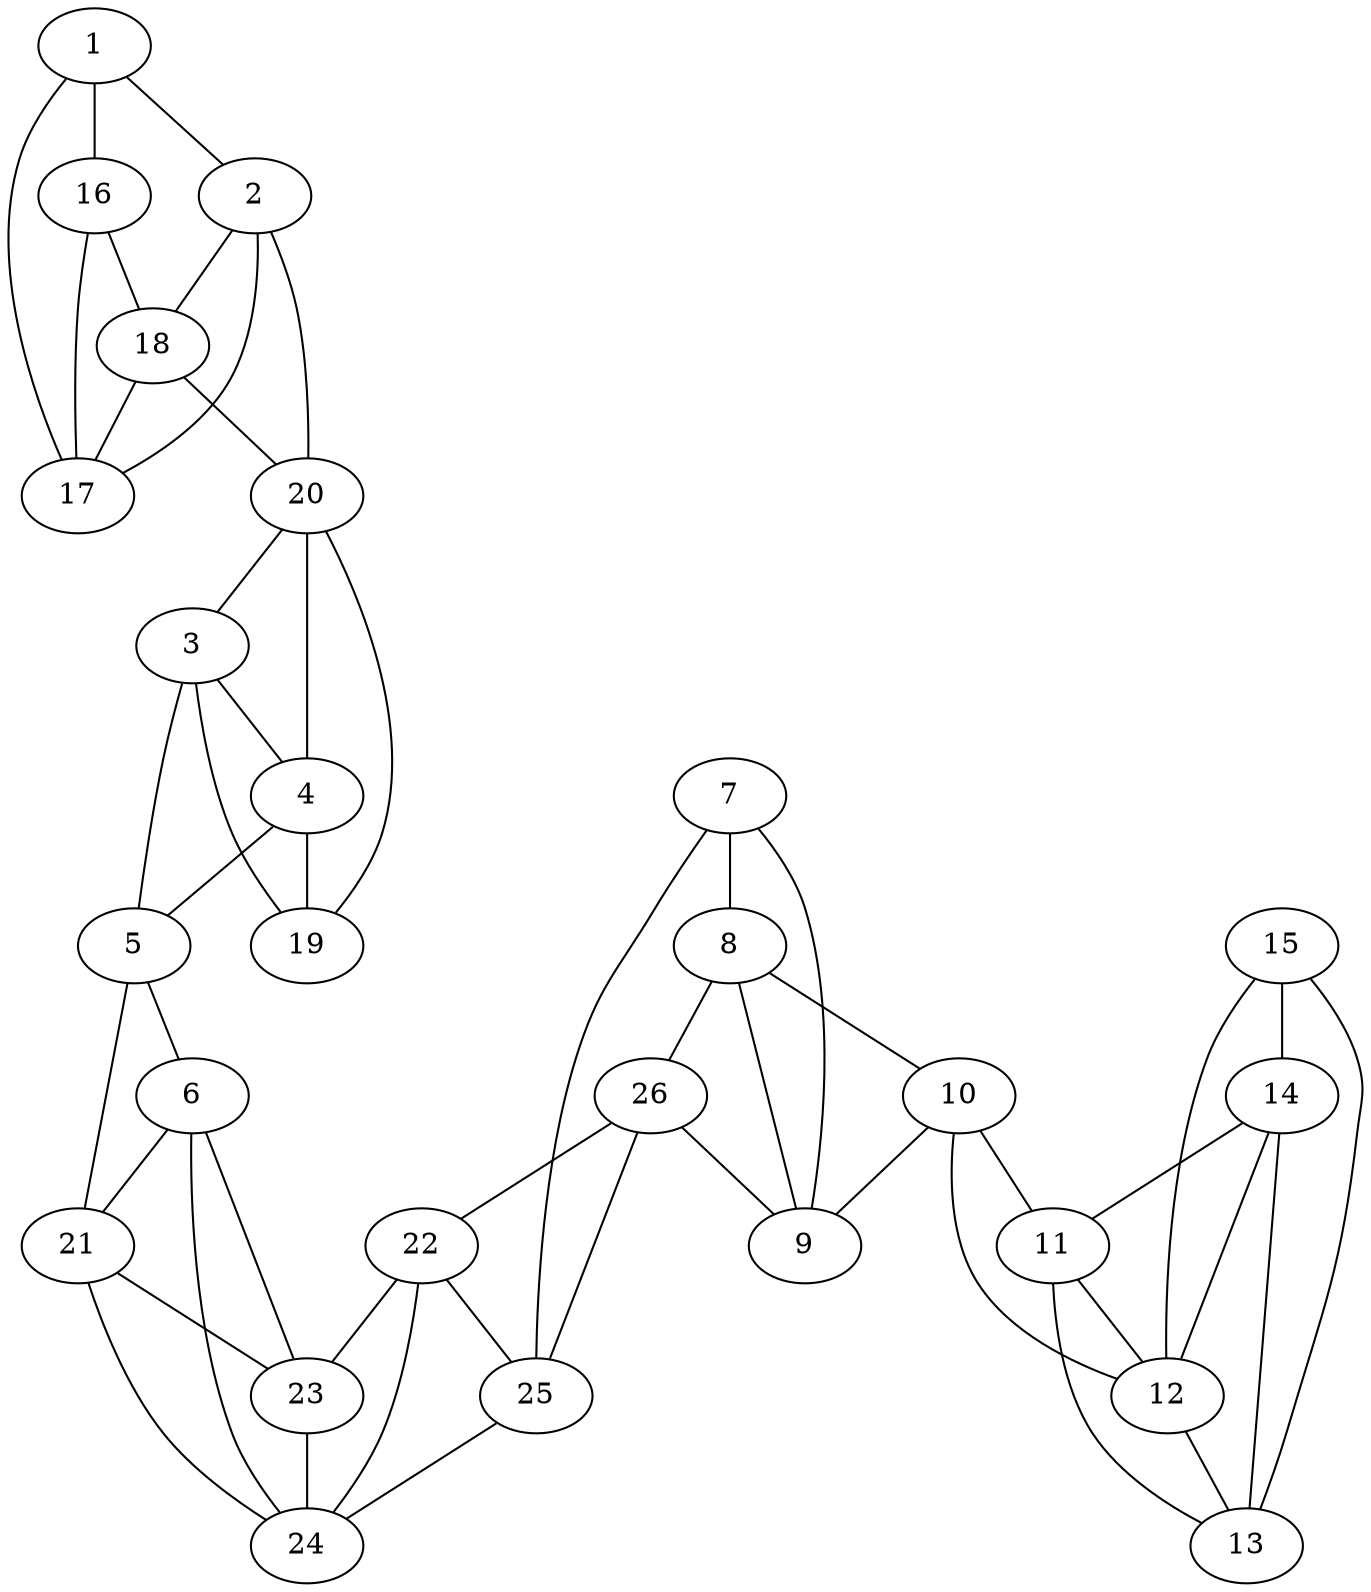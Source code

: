 graph pdb1m17 {
	1	 [aaLength=3,
		sequence=vanDerWaals,
		type=0];
	2	 [aaLength=16,
		sequence=vanDerWaals,
		type=0];
	1 -- 2	 [distance0="47.2253",
		frequency=1,
		type0=3];
	16	 [aaLength=8,
		sequence=vanDerWaals,
		type=1];
	1 -- 16	 [distance0="36.0192",
		frequency=1,
		type0=1];
	17	 [aaLength=7,
		sequence=vanDerWaals,
		type=1];
	1 -- 17	 [distance0="39.62805",
		frequency=1,
		type0=2];
	18	 [aaLength=7,
		sequence=vanDerWaals,
		type=1];
	2 -- 18	 [distance0="39.00349",
		frequency=1,
		type0=1];
	2 -- 17	 [distance0="45.89415",
		frequency=1,
		type0=3];
	20	 [aaLength=6,
		sequence=vanDerWaals,
		type=1];
	2 -- 20	 [distance0="44.74676",
		distance1="0.0",
		frequency=2,
		type0=2,
		type1=4];
	3	 [aaLength=8,
		sequence=vanDerWaals,
		type=0];
	4	 [aaLength=5,
		sequence=vanDerWaals,
		type=0];
	3 -- 4	 [distance0="14.25954",
		distance1="0.0",
		frequency=2,
		type0=1,
		type1=5];
	5	 [aaLength=22,
		sequence=vanDerWaals,
		type=0];
	4 -- 5	 [distance0="20.20401",
		distance1="0.0",
		frequency=2,
		type0=2,
		type1=5];
	19	 [aaLength=6,
		sequence=vanDerWaals,
		type=1];
	4 -- 19	 [distance0="22.35423",
		frequency=1,
		type0=3];
	5 -- 3	 [distance0="15.21218",
		frequency=1,
		type0=1];
	6	 [aaLength=3,
		sequence=vanDerWaals,
		type=0];
	5 -- 6	 [distance0="29.24774",
		frequency=1,
		type0=3];
	21	 [aaLength=2,
		sequence=vanDerWaals,
		type=1];
	5 -- 21	 [distance0="0.0",
		frequency=1,
		type0=4];
	6 -- 21	 [distance0="24.88081",
		frequency=1,
		type0=2];
	23	 [aaLength=5,
		sequence=vanDerWaals,
		type=1];
	6 -- 23	 [distance0="24.4756",
		distance1="0.0",
		frequency=2,
		type0=1,
		type1=4];
	24	 [aaLength=4,
		sequence=vanDerWaals,
		type=1];
	6 -- 24	 [distance0="26.53403",
		frequency=1,
		type0=3];
	7	 [aaLength=5,
		sequence=vanDerWaals,
		type=0];
	8	 [aaLength=8,
		sequence=vanDerWaals,
		type=0];
	7 -- 8	 [distance0="11.61355",
		distance1="0.0",
		frequency=2,
		type0=1,
		type1=5];
	25	 [aaLength=2,
		sequence=vanDerWaals,
		type=1];
	7 -- 25	 [distance0="34.81349",
		frequency=1,
		type0=3];
	9	 [aaLength=18,
		sequence=vanDerWaals,
		type=0];
	8 -- 9	 [distance0="15.70543",
		frequency=1,
		type0=2];
	10	 [aaLength=11,
		sequence=vanDerWaals,
		type=0];
	8 -- 10	 [distance0="38.01925",
		frequency=1,
		type0=3];
	26	 [aaLength=2,
		sequence=vanDerWaals,
		type=1];
	8 -- 26	 [distance0="0.0",
		frequency=1,
		type0=5];
	9 -- 7	 [distance0="15.68364",
		frequency=1,
		type0=1];
	10 -- 9	 [distance0="30.01797",
		frequency=1,
		type0=2];
	11	 [aaLength=11,
		sequence=vanDerWaals,
		type=0];
	10 -- 11	 [distance0="23.59389",
		distance1="0.0",
		frequency=2,
		type0=1,
		type1=4];
	12	 [aaLength=5,
		sequence=vanDerWaals,
		type=0];
	10 -- 12	 [distance0="35.64249",
		frequency=1,
		type0=3];
	11 -- 12	 [distance0="21.41153",
		distance1="0.0",
		frequency=2,
		type0=1,
		type1=4];
	13	 [aaLength=14,
		sequence=vanDerWaals,
		type=0];
	11 -- 13	 [distance0="23.48284",
		frequency=1,
		type0=2];
	12 -- 13	 [distance0="16.90624",
		distance1="0.0",
		frequency=2,
		type0=1,
		type1=4];
	14	 [aaLength=5,
		sequence=vanDerWaals,
		type=0];
	14 -- 11	 [distance0="37.58739",
		frequency=1,
		type0=3];
	14 -- 12	 [distance0="36.17338",
		frequency=1,
		type0=2];
	14 -- 13	 [distance0="22.09101",
		frequency=1,
		type0=1];
	15	 [aaLength=5,
		sequence=vanDerWaals,
		type=0];
	15 -- 12	 [distance0="86.26856",
		frequency=1,
		type0=3];
	15 -- 13	 [distance0="71.97281",
		frequency=1,
		type0=2];
	15 -- 14	 [distance0="50.81139",
		frequency=1,
		type0=1];
	16 -- 18	 [distance0="28.0",
		frequency=1,
		type0=2];
	16 -- 17	 [distance0="13.0",
		distance1="0.0",
		frequency=2,
		type0=1,
		type1=4];
	18 -- 17	 [distance0="15.0",
		frequency=1,
		type0=1];
	18 -- 20	 [distance0="37.0",
		frequency=1,
		type0=3];
	19 -- 3	 [distance0="19.97442",
		distance1="0.0",
		frequency=2,
		type0=2,
		type1=4];
	19 -- 20	 [distance0="9.0",
		frequency=1,
		type0=1];
	20 -- 3	 [distance0="26.038",
		frequency=1,
		type0=2];
	20 -- 4	 [distance0="30.37617",
		frequency=1,
		type0=3];
	21 -- 23	 [distance0="10.0",
		frequency=1,
		type0=1];
	21 -- 24	 [distance0="17.0",
		frequency=1,
		type0=2];
	22	 [aaLength=2,
		sequence=vanDerWaals,
		type=1];
	22 -- 23	 [distance0="17.0",
		frequency=1,
		type0=3];
	22 -- 24	 [distance0="10.0",
		frequency=1,
		type0=2];
	22 -- 25	 [distance0="9.0",
		distance1="0.0",
		frequency=2,
		type0=1,
		type1=4];
	23 -- 24	 [distance0="7.0",
		distance1="0.0",
		frequency=2,
		type0=1,
		type1=4];
	25 -- 24	 [distance0="19.0",
		frequency=1,
		type0=2];
	26 -- 22	 [distance0="30.0",
		frequency=1,
		type0=2];
	26 -- 9	 [distance0="31.13678",
		distance1="0.0",
		frequency=2,
		type0=3,
		type1=5];
	26 -- 25	 [distance0="21.0",
		frequency=1,
		type0=1];
}
